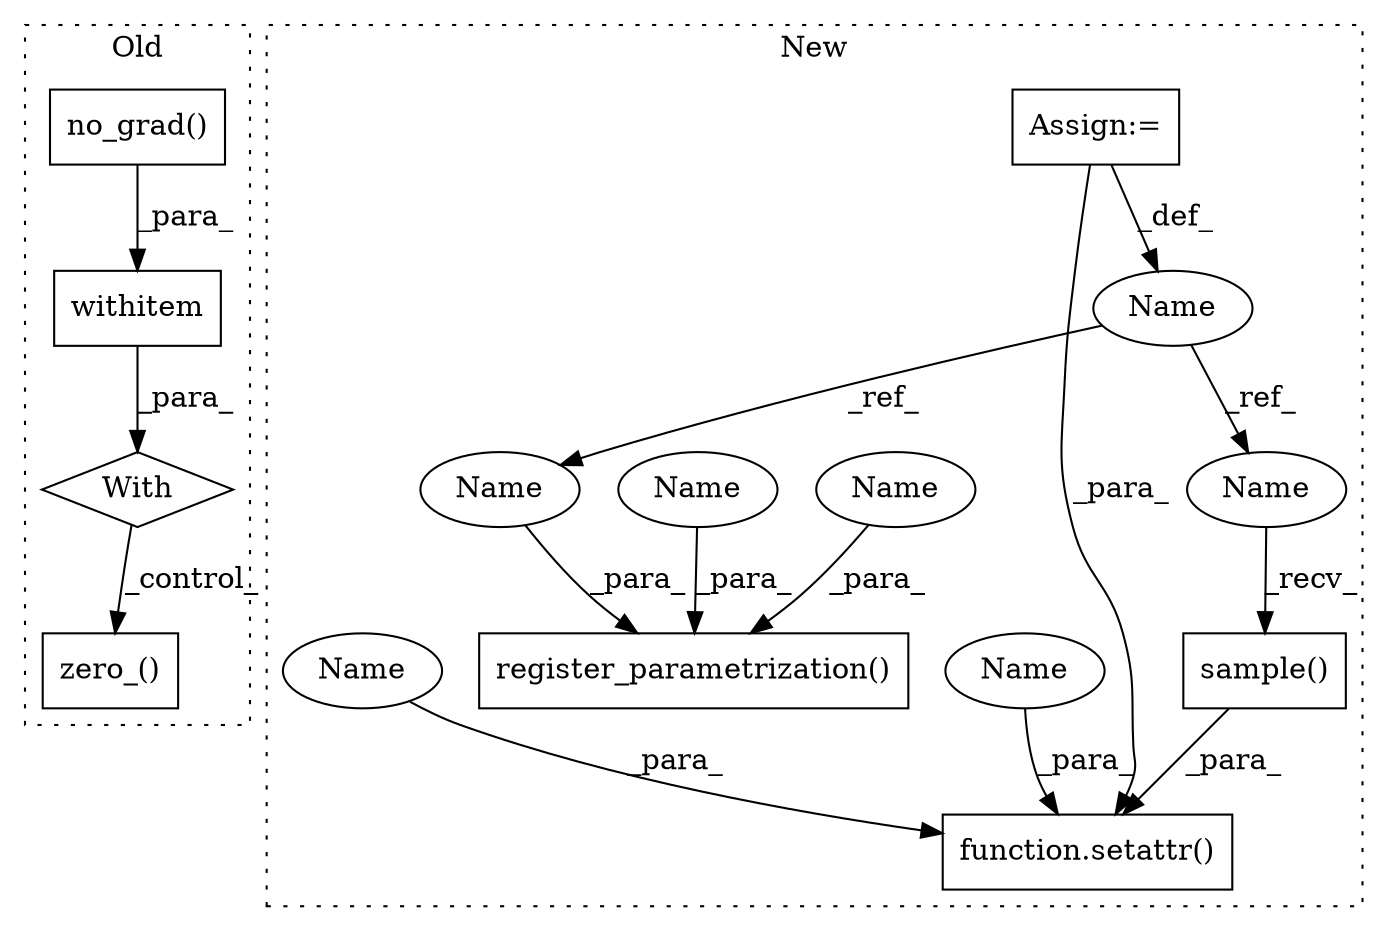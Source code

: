 digraph G {
subgraph cluster0 {
1 [label="withitem" a="49" s="20926" l="5" shape="box"];
3 [label="With" a="39" s="20921,20931" l="5,20" shape="diamond"];
4 [label="zero_()" a="75" s="20951" l="53" shape="box"];
6 [label="no_grad()" a="75" s="20926" l="15" shape="box"];
label = "Old";
style="dotted";
}
subgraph cluster1 {
2 [label="sample()" a="75" s="19557" l="10" shape="box"];
5 [label="function.setattr()" a="75" s="19528,19567" l="8,1" shape="box"];
7 [label="Assign:=" a="68" s="19436" l="3" shape="box"];
8 [label="register_parametrization()" a="75" s="19473,19522" l="27,1" shape="box"];
9 [label="Name" a="87" s="19435" l="1" shape="ellipse"];
10 [label="Name" a="87" s="19544" l="11" shape="ellipse"];
11 [label="Name" a="87" s="19508" l="11" shape="ellipse"];
12 [label="Name" a="87" s="19500" l="6" shape="ellipse"];
13 [label="Name" a="87" s="19536" l="6" shape="ellipse"];
14 [label="Name" a="87" s="19521" l="1" shape="ellipse"];
15 [label="Name" a="87" s="19557" l="1" shape="ellipse"];
label = "New";
style="dotted";
}
1 -> 3 [label="_para_"];
2 -> 5 [label="_para_"];
3 -> 4 [label="_control_"];
6 -> 1 [label="_para_"];
7 -> 9 [label="_def_"];
7 -> 5 [label="_para_"];
9 -> 15 [label="_ref_"];
9 -> 14 [label="_ref_"];
10 -> 5 [label="_para_"];
11 -> 8 [label="_para_"];
12 -> 8 [label="_para_"];
13 -> 5 [label="_para_"];
14 -> 8 [label="_para_"];
15 -> 2 [label="_recv_"];
}